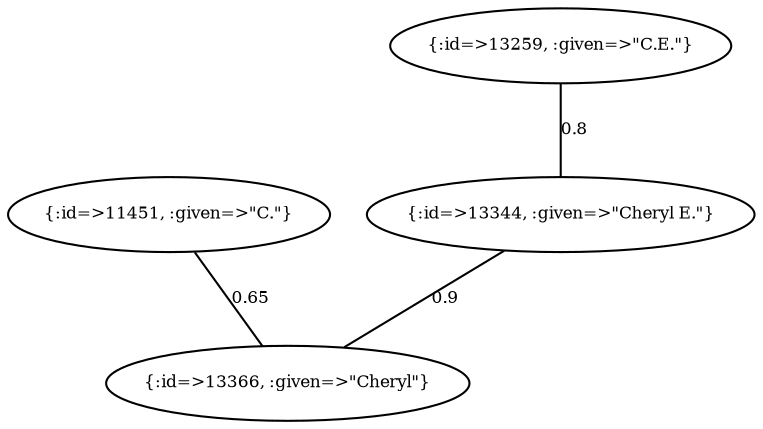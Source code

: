 graph Collector__WeightedGraph {
    "{:id=>11451, :given=>\"C.\"}" [
        fontsize = 8,
        label = "{:id=>11451, :given=>\"C.\"}"
    ]

    "{:id=>13259, :given=>\"C.E.\"}" [
        fontsize = 8,
        label = "{:id=>13259, :given=>\"C.E.\"}"
    ]

    "{:id=>13344, :given=>\"Cheryl E.\"}" [
        fontsize = 8,
        label = "{:id=>13344, :given=>\"Cheryl E.\"}"
    ]

    "{:id=>13366, :given=>\"Cheryl\"}" [
        fontsize = 8,
        label = "{:id=>13366, :given=>\"Cheryl\"}"
    ]

    "{:id=>11451, :given=>\"C.\"}" -- "{:id=>13366, :given=>\"Cheryl\"}" [
        fontsize = 8,
        label = 0.65
    ]

    "{:id=>13259, :given=>\"C.E.\"}" -- "{:id=>13344, :given=>\"Cheryl E.\"}" [
        fontsize = 8,
        label = 0.8
    ]

    "{:id=>13344, :given=>\"Cheryl E.\"}" -- "{:id=>13366, :given=>\"Cheryl\"}" [
        fontsize = 8,
        label = 0.9
    ]
}

